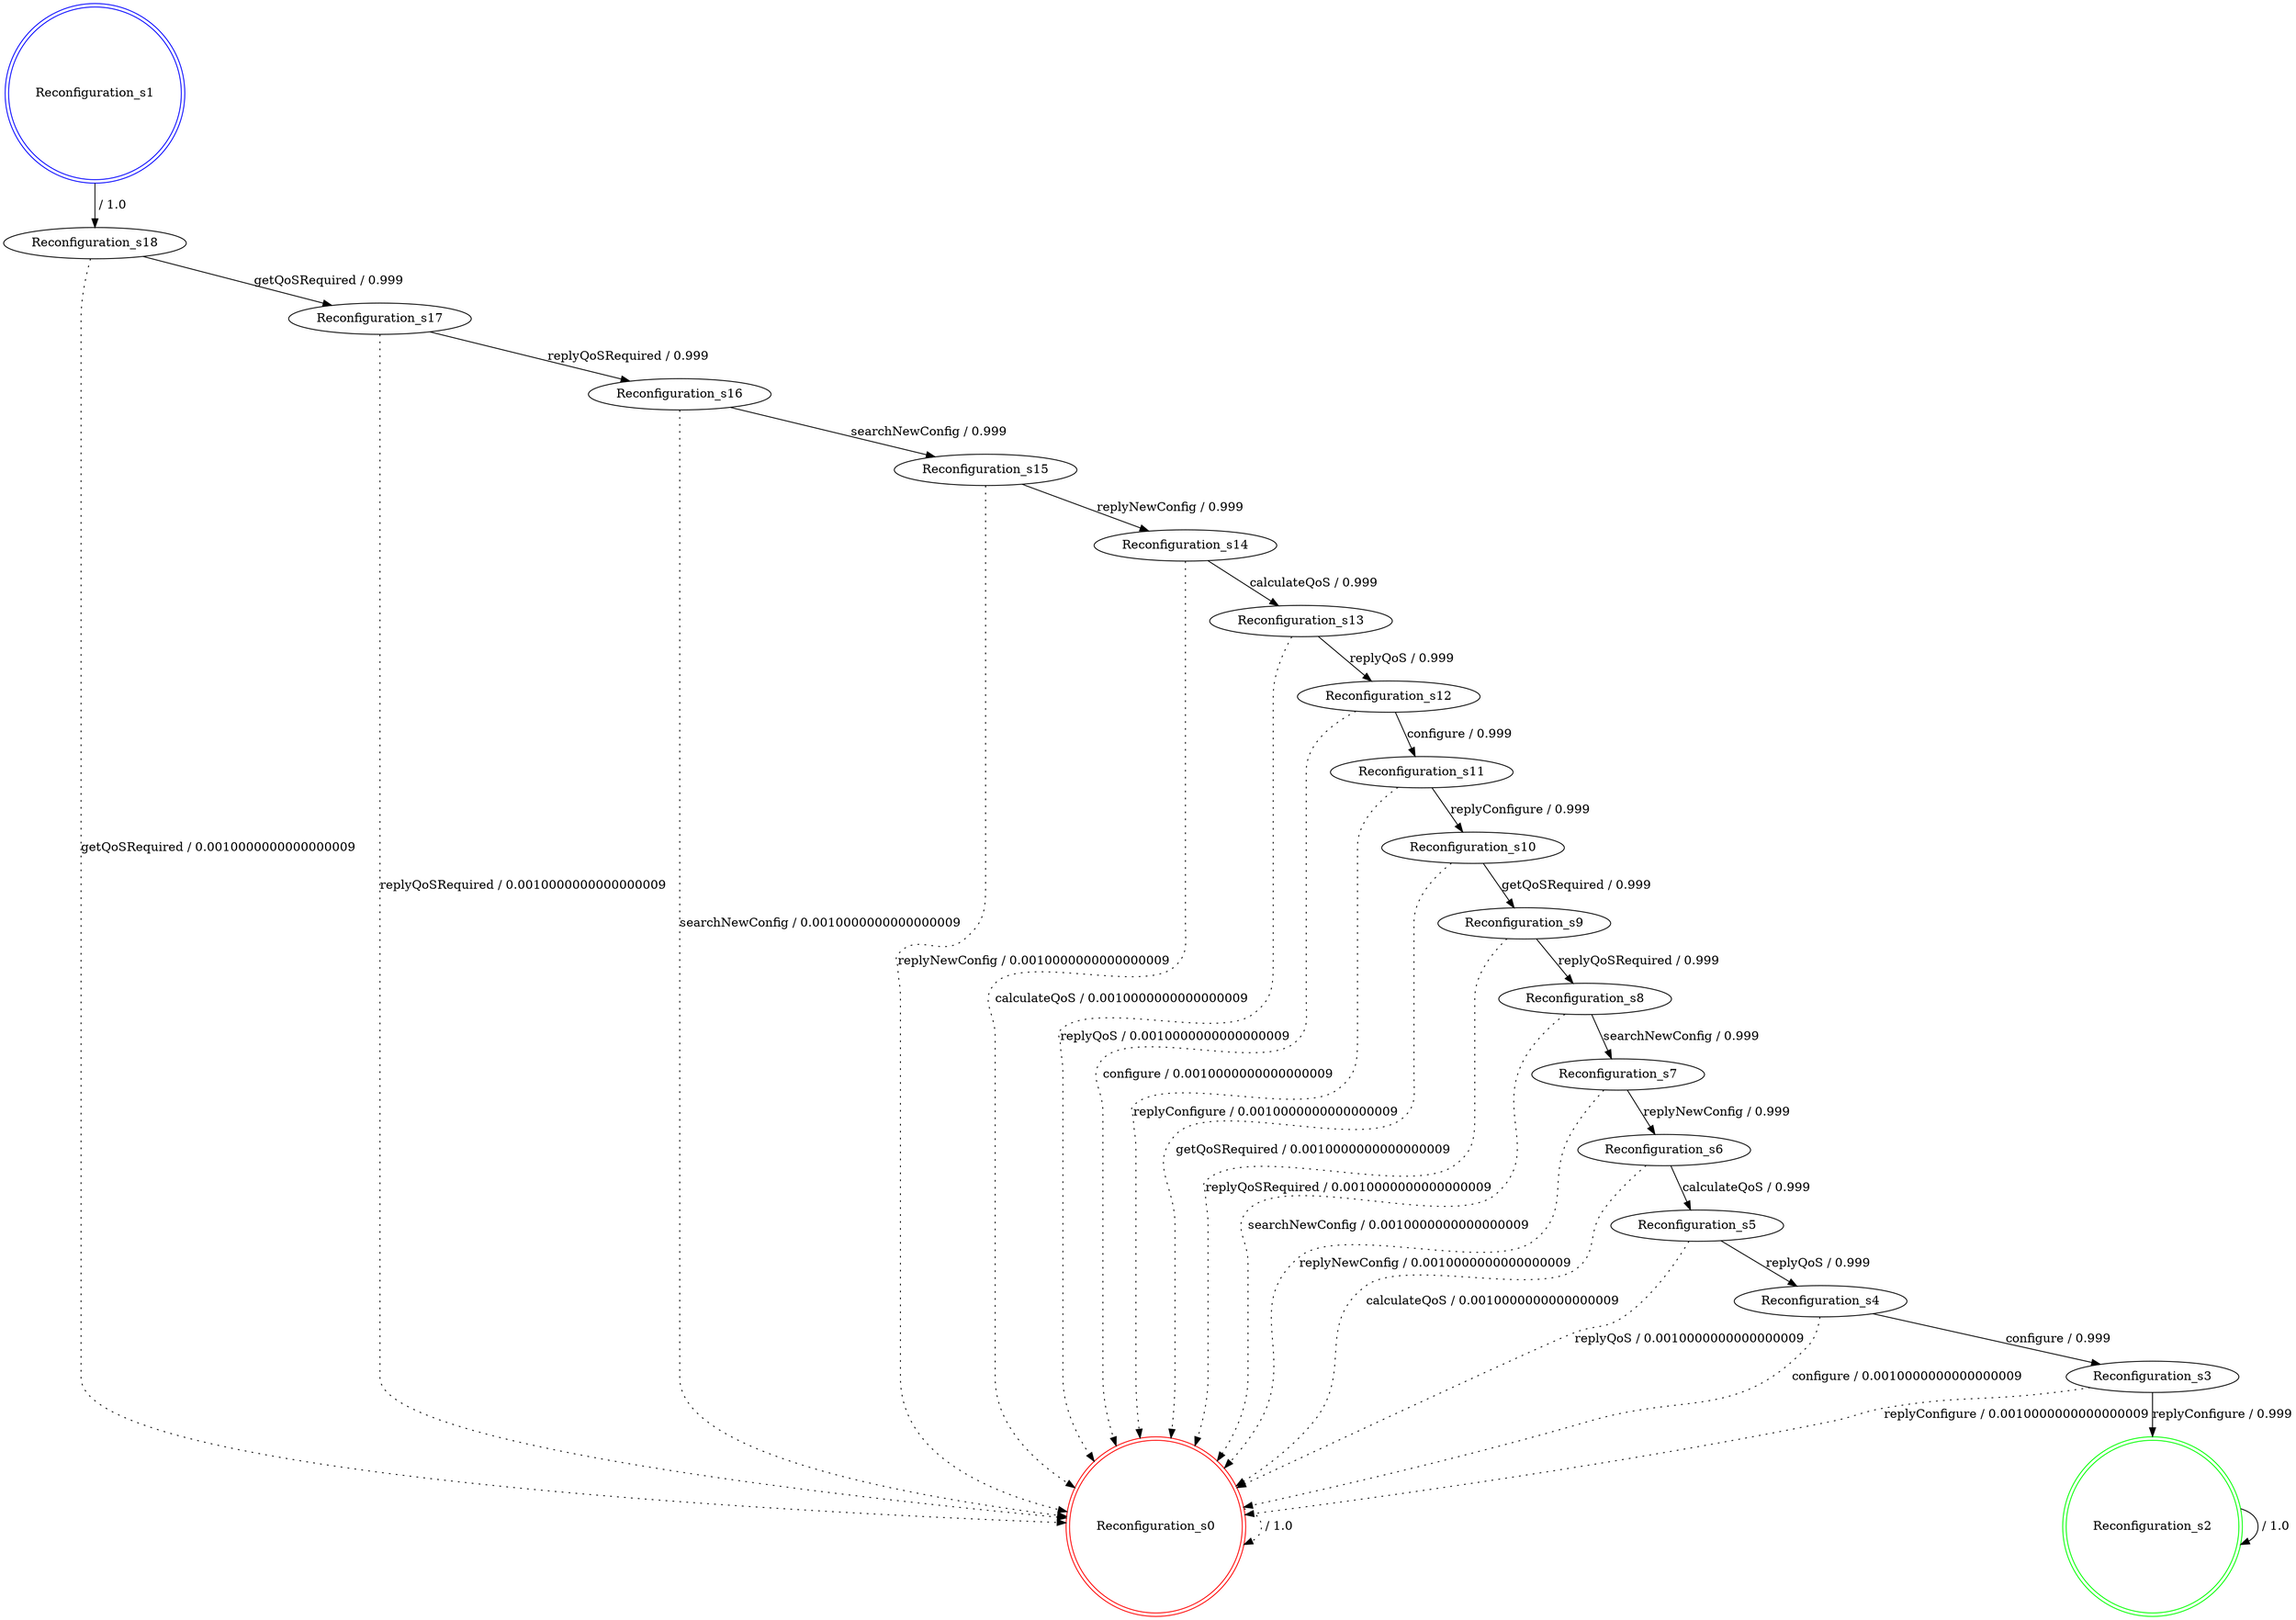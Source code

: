digraph graphname {
Reconfiguration_s0 [label="Reconfiguration_s0",color=red,shape=doublecircle ];
Reconfiguration_s1 [label="Reconfiguration_s1",color=blue,shape=doublecircle ];
Reconfiguration_s2 [label="Reconfiguration_s2",color=green,shape=doublecircle ];
Reconfiguration_s3 [label="Reconfiguration_s3" ];
Reconfiguration_s4 [label="Reconfiguration_s4" ];
Reconfiguration_s5 [label="Reconfiguration_s5" ];
Reconfiguration_s6 [label="Reconfiguration_s6" ];
Reconfiguration_s7 [label="Reconfiguration_s7" ];
Reconfiguration_s8 [label="Reconfiguration_s8" ];
Reconfiguration_s9 [label="Reconfiguration_s9" ];
Reconfiguration_s10 [label="Reconfiguration_s10" ];
Reconfiguration_s11 [label="Reconfiguration_s11" ];
Reconfiguration_s12 [label="Reconfiguration_s12" ];
Reconfiguration_s13 [label="Reconfiguration_s13" ];
Reconfiguration_s14 [label="Reconfiguration_s14" ];
Reconfiguration_s15 [label="Reconfiguration_s15" ];
Reconfiguration_s16 [label="Reconfiguration_s16" ];
Reconfiguration_s17 [label="Reconfiguration_s17" ];
Reconfiguration_s18 [label="Reconfiguration_s18" ];
Reconfiguration_s0 -> Reconfiguration_s0 [label=" / 1.0", style=dotted];
Reconfiguration_s1 -> Reconfiguration_s18 [label=" / 1.0"];
Reconfiguration_s2 -> Reconfiguration_s2 [label=" / 1.0"];
Reconfiguration_s3 -> Reconfiguration_s2 [label="replyConfigure / 0.999"];
Reconfiguration_s3 -> Reconfiguration_s0 [label="replyConfigure / 0.0010000000000000009", style=dotted];
Reconfiguration_s4 -> Reconfiguration_s3 [label="configure / 0.999"];
Reconfiguration_s4 -> Reconfiguration_s0 [label="configure / 0.0010000000000000009", style=dotted];
Reconfiguration_s5 -> Reconfiguration_s4 [label="replyQoS / 0.999"];
Reconfiguration_s5 -> Reconfiguration_s0 [label="replyQoS / 0.0010000000000000009", style=dotted];
Reconfiguration_s6 -> Reconfiguration_s5 [label="calculateQoS / 0.999"];
Reconfiguration_s6 -> Reconfiguration_s0 [label="calculateQoS / 0.0010000000000000009", style=dotted];
Reconfiguration_s7 -> Reconfiguration_s6 [label="replyNewConfig / 0.999"];
Reconfiguration_s7 -> Reconfiguration_s0 [label="replyNewConfig / 0.0010000000000000009", style=dotted];
Reconfiguration_s8 -> Reconfiguration_s7 [label="searchNewConfig / 0.999"];
Reconfiguration_s8 -> Reconfiguration_s0 [label="searchNewConfig / 0.0010000000000000009", style=dotted];
Reconfiguration_s9 -> Reconfiguration_s8 [label="replyQoSRequired / 0.999"];
Reconfiguration_s9 -> Reconfiguration_s0 [label="replyQoSRequired / 0.0010000000000000009", style=dotted];
Reconfiguration_s10 -> Reconfiguration_s9 [label="getQoSRequired / 0.999"];
Reconfiguration_s10 -> Reconfiguration_s0 [label="getQoSRequired / 0.0010000000000000009", style=dotted];
Reconfiguration_s11 -> Reconfiguration_s10 [label="replyConfigure / 0.999"];
Reconfiguration_s11 -> Reconfiguration_s0 [label="replyConfigure / 0.0010000000000000009", style=dotted];
Reconfiguration_s12 -> Reconfiguration_s11 [label="configure / 0.999"];
Reconfiguration_s12 -> Reconfiguration_s0 [label="configure / 0.0010000000000000009", style=dotted];
Reconfiguration_s13 -> Reconfiguration_s12 [label="replyQoS / 0.999"];
Reconfiguration_s13 -> Reconfiguration_s0 [label="replyQoS / 0.0010000000000000009", style=dotted];
Reconfiguration_s14 -> Reconfiguration_s13 [label="calculateQoS / 0.999"];
Reconfiguration_s14 -> Reconfiguration_s0 [label="calculateQoS / 0.0010000000000000009", style=dotted];
Reconfiguration_s15 -> Reconfiguration_s14 [label="replyNewConfig / 0.999"];
Reconfiguration_s15 -> Reconfiguration_s0 [label="replyNewConfig / 0.0010000000000000009", style=dotted];
Reconfiguration_s16 -> Reconfiguration_s15 [label="searchNewConfig / 0.999"];
Reconfiguration_s16 -> Reconfiguration_s0 [label="searchNewConfig / 0.0010000000000000009", style=dotted];
Reconfiguration_s17 -> Reconfiguration_s16 [label="replyQoSRequired / 0.999"];
Reconfiguration_s17 -> Reconfiguration_s0 [label="replyQoSRequired / 0.0010000000000000009", style=dotted];
Reconfiguration_s18 -> Reconfiguration_s17 [label="getQoSRequired / 0.999"];
Reconfiguration_s18 -> Reconfiguration_s0 [label="getQoSRequired / 0.0010000000000000009", style=dotted];
}